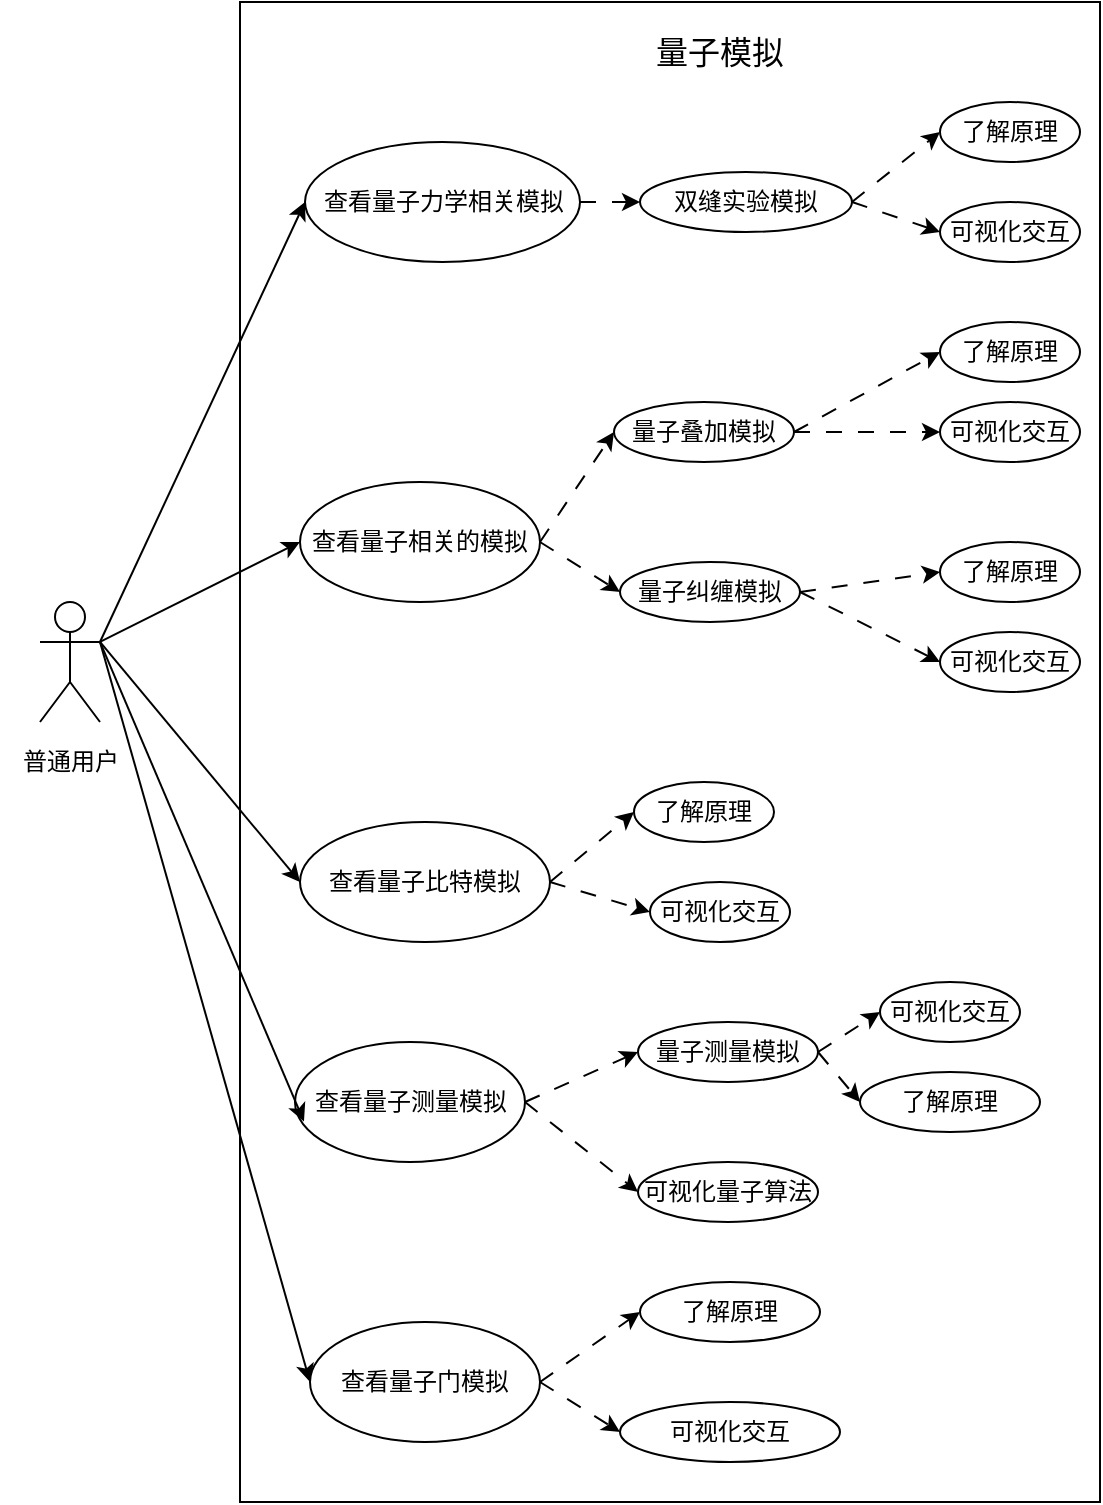 <mxfile version="27.0.3">
  <diagram name="第 1 页" id="DakR5eYnNLrRUAauGVwO">
    <mxGraphModel dx="1042" dy="570" grid="1" gridSize="10" guides="1" tooltips="1" connect="1" arrows="1" fold="1" page="1" pageScale="1" pageWidth="827" pageHeight="1169" math="0" shadow="0">
      <root>
        <mxCell id="0" />
        <mxCell id="1" parent="0" />
        <mxCell id="yNiYmGhusy-P_bAO_o6Z-50" value="普通用户" style="text;html=1;align=center;verticalAlign=middle;resizable=0;points=[];autosize=1;strokeColor=none;fillColor=none;" vertex="1" parent="1">
          <mxGeometry x="50" y="385" width="70" height="30" as="geometry" />
        </mxCell>
        <mxCell id="yNiYmGhusy-P_bAO_o6Z-62" value="" style="rounded=0;whiteSpace=wrap;html=1;" vertex="1" parent="1">
          <mxGeometry x="170" y="20" width="430" height="750" as="geometry" />
        </mxCell>
        <mxCell id="yNiYmGhusy-P_bAO_o6Z-63" style="rounded=0;orthogonalLoop=1;jettySize=auto;html=1;exitX=1;exitY=0.333;exitDx=0;exitDy=0;exitPerimeter=0;entryX=0;entryY=0.5;entryDx=0;entryDy=0;" edge="1" parent="1" source="yNiYmGhusy-P_bAO_o6Z-66" target="yNiYmGhusy-P_bAO_o6Z-67">
          <mxGeometry relative="1" as="geometry" />
        </mxCell>
        <mxCell id="yNiYmGhusy-P_bAO_o6Z-64" style="rounded=0;orthogonalLoop=1;jettySize=auto;html=1;exitX=1;exitY=0.333;exitDx=0;exitDy=0;exitPerimeter=0;entryX=0;entryY=0.5;entryDx=0;entryDy=0;" edge="1" parent="1" source="yNiYmGhusy-P_bAO_o6Z-66" target="yNiYmGhusy-P_bAO_o6Z-68">
          <mxGeometry relative="1" as="geometry" />
        </mxCell>
        <mxCell id="yNiYmGhusy-P_bAO_o6Z-65" style="rounded=0;orthogonalLoop=1;jettySize=auto;html=1;exitX=1;exitY=0.333;exitDx=0;exitDy=0;exitPerimeter=0;entryX=0;entryY=0.5;entryDx=0;entryDy=0;" edge="1" parent="1" source="yNiYmGhusy-P_bAO_o6Z-66" target="yNiYmGhusy-P_bAO_o6Z-69">
          <mxGeometry relative="1" as="geometry" />
        </mxCell>
        <mxCell id="yNiYmGhusy-P_bAO_o6Z-108" style="rounded=0;orthogonalLoop=1;jettySize=auto;html=1;exitX=1;exitY=0.333;exitDx=0;exitDy=0;exitPerimeter=0;entryX=0;entryY=0.5;entryDx=0;entryDy=0;" edge="1" parent="1" source="yNiYmGhusy-P_bAO_o6Z-66" target="yNiYmGhusy-P_bAO_o6Z-90">
          <mxGeometry relative="1" as="geometry" />
        </mxCell>
        <mxCell id="yNiYmGhusy-P_bAO_o6Z-66" value="Actor" style="shape=umlActor;verticalLabelPosition=bottom;verticalAlign=top;html=1;outlineConnect=0;fontColor=none;noLabel=1;" vertex="1" parent="1">
          <mxGeometry x="70" y="320" width="30" height="60" as="geometry" />
        </mxCell>
        <mxCell id="yNiYmGhusy-P_bAO_o6Z-91" style="rounded=0;orthogonalLoop=1;jettySize=auto;html=1;exitX=1;exitY=0.5;exitDx=0;exitDy=0;entryX=0;entryY=0.5;entryDx=0;entryDy=0;dashed=1;dashPattern=8 8;" edge="1" parent="1" source="yNiYmGhusy-P_bAO_o6Z-67" target="yNiYmGhusy-P_bAO_o6Z-72">
          <mxGeometry relative="1" as="geometry" />
        </mxCell>
        <mxCell id="yNiYmGhusy-P_bAO_o6Z-67" value="查看量子力学相关模拟" style="ellipse;whiteSpace=wrap;html=1;" vertex="1" parent="1">
          <mxGeometry x="202.5" y="90" width="137.5" height="60" as="geometry" />
        </mxCell>
        <mxCell id="yNiYmGhusy-P_bAO_o6Z-94" style="rounded=0;orthogonalLoop=1;jettySize=auto;html=1;exitX=1;exitY=0.5;exitDx=0;exitDy=0;entryX=0;entryY=0.5;entryDx=0;entryDy=0;dashed=1;dashPattern=8 8;" edge="1" parent="1" source="yNiYmGhusy-P_bAO_o6Z-68" target="yNiYmGhusy-P_bAO_o6Z-73">
          <mxGeometry relative="1" as="geometry" />
        </mxCell>
        <mxCell id="yNiYmGhusy-P_bAO_o6Z-95" style="rounded=0;orthogonalLoop=1;jettySize=auto;html=1;exitX=1;exitY=0.5;exitDx=0;exitDy=0;entryX=0;entryY=0.5;entryDx=0;entryDy=0;dashed=1;dashPattern=8 8;" edge="1" parent="1" source="yNiYmGhusy-P_bAO_o6Z-68" target="yNiYmGhusy-P_bAO_o6Z-76">
          <mxGeometry relative="1" as="geometry" />
        </mxCell>
        <mxCell id="yNiYmGhusy-P_bAO_o6Z-68" value="查看量子相关的模拟" style="ellipse;whiteSpace=wrap;html=1;" vertex="1" parent="1">
          <mxGeometry x="200" y="260" width="120" height="60" as="geometry" />
        </mxCell>
        <mxCell id="yNiYmGhusy-P_bAO_o6Z-100" style="rounded=0;orthogonalLoop=1;jettySize=auto;html=1;exitX=1;exitY=0.5;exitDx=0;exitDy=0;entryX=0;entryY=0.5;entryDx=0;entryDy=0;dashed=1;dashPattern=8 8;" edge="1" parent="1" source="yNiYmGhusy-P_bAO_o6Z-69" target="yNiYmGhusy-P_bAO_o6Z-79">
          <mxGeometry relative="1" as="geometry" />
        </mxCell>
        <mxCell id="yNiYmGhusy-P_bAO_o6Z-101" style="rounded=0;orthogonalLoop=1;jettySize=auto;html=1;exitX=1;exitY=0.5;exitDx=0;exitDy=0;entryX=0;entryY=0.5;entryDx=0;entryDy=0;dashed=1;dashPattern=8 8;" edge="1" parent="1" source="yNiYmGhusy-P_bAO_o6Z-69" target="yNiYmGhusy-P_bAO_o6Z-77">
          <mxGeometry relative="1" as="geometry" />
        </mxCell>
        <mxCell id="yNiYmGhusy-P_bAO_o6Z-69" value="查看量子比特模拟" style="ellipse;whiteSpace=wrap;html=1;" vertex="1" parent="1">
          <mxGeometry x="200" y="430" width="125" height="60" as="geometry" />
        </mxCell>
        <mxCell id="yNiYmGhusy-P_bAO_o6Z-102" style="rounded=0;orthogonalLoop=1;jettySize=auto;html=1;exitX=1;exitY=0.5;exitDx=0;exitDy=0;entryX=0;entryY=0.5;entryDx=0;entryDy=0;dashed=1;dashPattern=8 8;" edge="1" parent="1" source="yNiYmGhusy-P_bAO_o6Z-70" target="yNiYmGhusy-P_bAO_o6Z-81">
          <mxGeometry relative="1" as="geometry" />
        </mxCell>
        <mxCell id="yNiYmGhusy-P_bAO_o6Z-103" style="rounded=0;orthogonalLoop=1;jettySize=auto;html=1;exitX=1;exitY=0.5;exitDx=0;exitDy=0;entryX=0;entryY=0.5;entryDx=0;entryDy=0;dashed=1;dashPattern=8 8;" edge="1" parent="1" source="yNiYmGhusy-P_bAO_o6Z-70" target="yNiYmGhusy-P_bAO_o6Z-83">
          <mxGeometry relative="1" as="geometry" />
        </mxCell>
        <mxCell id="yNiYmGhusy-P_bAO_o6Z-70" value="查看量子测量模拟" style="ellipse;whiteSpace=wrap;html=1;" vertex="1" parent="1">
          <mxGeometry x="197.5" y="540" width="115" height="60" as="geometry" />
        </mxCell>
        <mxCell id="yNiYmGhusy-P_bAO_o6Z-71" value="量子模拟" style="text;strokeColor=none;align=center;fillColor=none;html=1;verticalAlign=middle;whiteSpace=wrap;rounded=0;fontSize=16;" vertex="1" parent="1">
          <mxGeometry x="370" y="30" width="80" height="30" as="geometry" />
        </mxCell>
        <mxCell id="yNiYmGhusy-P_bAO_o6Z-92" style="rounded=0;orthogonalLoop=1;jettySize=auto;html=1;exitX=1;exitY=0.5;exitDx=0;exitDy=0;entryX=0;entryY=0.5;entryDx=0;entryDy=0;dashed=1;dashPattern=8 8;" edge="1" parent="1" source="yNiYmGhusy-P_bAO_o6Z-72" target="yNiYmGhusy-P_bAO_o6Z-74">
          <mxGeometry relative="1" as="geometry" />
        </mxCell>
        <mxCell id="yNiYmGhusy-P_bAO_o6Z-93" style="rounded=0;orthogonalLoop=1;jettySize=auto;html=1;exitX=1;exitY=0.5;exitDx=0;exitDy=0;entryX=0;entryY=0.5;entryDx=0;entryDy=0;dashed=1;dashPattern=8 8;" edge="1" parent="1" source="yNiYmGhusy-P_bAO_o6Z-72" target="yNiYmGhusy-P_bAO_o6Z-75">
          <mxGeometry relative="1" as="geometry" />
        </mxCell>
        <mxCell id="yNiYmGhusy-P_bAO_o6Z-72" value="双缝实验模拟" style="ellipse;whiteSpace=wrap;html=1;" vertex="1" parent="1">
          <mxGeometry x="370" y="105" width="106" height="30" as="geometry" />
        </mxCell>
        <mxCell id="yNiYmGhusy-P_bAO_o6Z-96" style="rounded=0;orthogonalLoop=1;jettySize=auto;html=1;exitX=1;exitY=0.5;exitDx=0;exitDy=0;entryX=0;entryY=0.5;entryDx=0;entryDy=0;dashed=1;dashPattern=8 8;" edge="1" parent="1" source="yNiYmGhusy-P_bAO_o6Z-73" target="yNiYmGhusy-P_bAO_o6Z-86">
          <mxGeometry relative="1" as="geometry" />
        </mxCell>
        <mxCell id="yNiYmGhusy-P_bAO_o6Z-97" style="rounded=0;orthogonalLoop=1;jettySize=auto;html=1;exitX=1;exitY=0.5;exitDx=0;exitDy=0;entryX=0;entryY=0.5;entryDx=0;entryDy=0;dashed=1;dashPattern=8 8;" edge="1" parent="1" source="yNiYmGhusy-P_bAO_o6Z-73" target="yNiYmGhusy-P_bAO_o6Z-89">
          <mxGeometry relative="1" as="geometry" />
        </mxCell>
        <mxCell id="yNiYmGhusy-P_bAO_o6Z-73" value="量子叠加模拟" style="ellipse;whiteSpace=wrap;html=1;" vertex="1" parent="1">
          <mxGeometry x="357" y="220" width="90" height="30" as="geometry" />
        </mxCell>
        <mxCell id="yNiYmGhusy-P_bAO_o6Z-74" value="了解原理" style="ellipse;whiteSpace=wrap;html=1;" vertex="1" parent="1">
          <mxGeometry x="520" y="70" width="70" height="30" as="geometry" />
        </mxCell>
        <mxCell id="yNiYmGhusy-P_bAO_o6Z-75" value="可视化交互" style="ellipse;whiteSpace=wrap;html=1;" vertex="1" parent="1">
          <mxGeometry x="520" y="120" width="70" height="30" as="geometry" />
        </mxCell>
        <mxCell id="yNiYmGhusy-P_bAO_o6Z-98" style="rounded=0;orthogonalLoop=1;jettySize=auto;html=1;exitX=1;exitY=0.5;exitDx=0;exitDy=0;entryX=0;entryY=0.5;entryDx=0;entryDy=0;dashed=1;dashPattern=8 8;" edge="1" parent="1" source="yNiYmGhusy-P_bAO_o6Z-76" target="yNiYmGhusy-P_bAO_o6Z-88">
          <mxGeometry relative="1" as="geometry" />
        </mxCell>
        <mxCell id="yNiYmGhusy-P_bAO_o6Z-99" style="rounded=0;orthogonalLoop=1;jettySize=auto;html=1;exitX=1;exitY=0.5;exitDx=0;exitDy=0;entryX=0;entryY=0.5;entryDx=0;entryDy=0;dashed=1;dashPattern=8 8;" edge="1" parent="1" source="yNiYmGhusy-P_bAO_o6Z-76" target="yNiYmGhusy-P_bAO_o6Z-87">
          <mxGeometry relative="1" as="geometry" />
        </mxCell>
        <mxCell id="yNiYmGhusy-P_bAO_o6Z-76" value="量子纠缠模拟" style="ellipse;whiteSpace=wrap;html=1;" vertex="1" parent="1">
          <mxGeometry x="360" y="300" width="90" height="30" as="geometry" />
        </mxCell>
        <mxCell id="yNiYmGhusy-P_bAO_o6Z-77" value="可视化交互" style="ellipse;whiteSpace=wrap;html=1;" vertex="1" parent="1">
          <mxGeometry x="375" y="460" width="70" height="30" as="geometry" />
        </mxCell>
        <mxCell id="yNiYmGhusy-P_bAO_o6Z-78" value="可视化交互" style="ellipse;whiteSpace=wrap;html=1;" vertex="1" parent="1">
          <mxGeometry x="490" y="510" width="70" height="30" as="geometry" />
        </mxCell>
        <mxCell id="yNiYmGhusy-P_bAO_o6Z-79" value="了解原理" style="ellipse;whiteSpace=wrap;html=1;" vertex="1" parent="1">
          <mxGeometry x="367" y="410" width="70" height="30" as="geometry" />
        </mxCell>
        <mxCell id="yNiYmGhusy-P_bAO_o6Z-80" value="了解原理" style="ellipse;whiteSpace=wrap;html=1;" vertex="1" parent="1">
          <mxGeometry x="480" y="555" width="90" height="30" as="geometry" />
        </mxCell>
        <mxCell id="yNiYmGhusy-P_bAO_o6Z-104" style="rounded=0;orthogonalLoop=1;jettySize=auto;html=1;exitX=1;exitY=0.5;exitDx=0;exitDy=0;entryX=0;entryY=0.5;entryDx=0;entryDy=0;dashed=1;dashPattern=8 8;" edge="1" parent="1" source="yNiYmGhusy-P_bAO_o6Z-81" target="yNiYmGhusy-P_bAO_o6Z-78">
          <mxGeometry relative="1" as="geometry" />
        </mxCell>
        <mxCell id="yNiYmGhusy-P_bAO_o6Z-105" style="rounded=0;orthogonalLoop=1;jettySize=auto;html=1;exitX=1;exitY=0.5;exitDx=0;exitDy=0;entryX=0;entryY=0.5;entryDx=0;entryDy=0;dashed=1;dashPattern=8 8;" edge="1" parent="1" source="yNiYmGhusy-P_bAO_o6Z-81" target="yNiYmGhusy-P_bAO_o6Z-80">
          <mxGeometry relative="1" as="geometry" />
        </mxCell>
        <mxCell id="yNiYmGhusy-P_bAO_o6Z-81" value="量子测量模拟" style="ellipse;whiteSpace=wrap;html=1;" vertex="1" parent="1">
          <mxGeometry x="369" y="530" width="90" height="30" as="geometry" />
        </mxCell>
        <mxCell id="yNiYmGhusy-P_bAO_o6Z-82" value="了解原理" style="ellipse;whiteSpace=wrap;html=1;" vertex="1" parent="1">
          <mxGeometry x="370" y="660" width="90" height="30" as="geometry" />
        </mxCell>
        <mxCell id="yNiYmGhusy-P_bAO_o6Z-83" value="可视化量子算法" style="ellipse;whiteSpace=wrap;html=1;" vertex="1" parent="1">
          <mxGeometry x="369" y="600" width="90" height="30" as="geometry" />
        </mxCell>
        <mxCell id="yNiYmGhusy-P_bAO_o6Z-84" value="可视化交互" style="ellipse;whiteSpace=wrap;html=1;" vertex="1" parent="1">
          <mxGeometry x="360" y="720" width="110" height="30" as="geometry" />
        </mxCell>
        <mxCell id="yNiYmGhusy-P_bAO_o6Z-85" style="rounded=0;orthogonalLoop=1;jettySize=auto;html=1;exitX=1;exitY=0.333;exitDx=0;exitDy=0;exitPerimeter=0;entryX=0.039;entryY=0.663;entryDx=0;entryDy=0;entryPerimeter=0;" edge="1" parent="1" source="yNiYmGhusy-P_bAO_o6Z-66" target="yNiYmGhusy-P_bAO_o6Z-70">
          <mxGeometry relative="1" as="geometry" />
        </mxCell>
        <mxCell id="yNiYmGhusy-P_bAO_o6Z-86" value="了解原理" style="ellipse;whiteSpace=wrap;html=1;" vertex="1" parent="1">
          <mxGeometry x="520" y="180" width="70" height="30" as="geometry" />
        </mxCell>
        <mxCell id="yNiYmGhusy-P_bAO_o6Z-87" value="可视化交互" style="ellipse;whiteSpace=wrap;html=1;" vertex="1" parent="1">
          <mxGeometry x="520" y="335" width="70" height="30" as="geometry" />
        </mxCell>
        <mxCell id="yNiYmGhusy-P_bAO_o6Z-88" value="了解原理" style="ellipse;whiteSpace=wrap;html=1;" vertex="1" parent="1">
          <mxGeometry x="520" y="290" width="70" height="30" as="geometry" />
        </mxCell>
        <mxCell id="yNiYmGhusy-P_bAO_o6Z-89" value="可视化交互" style="ellipse;whiteSpace=wrap;html=1;" vertex="1" parent="1">
          <mxGeometry x="520" y="220" width="70" height="30" as="geometry" />
        </mxCell>
        <mxCell id="yNiYmGhusy-P_bAO_o6Z-106" style="rounded=0;orthogonalLoop=1;jettySize=auto;html=1;exitX=1;exitY=0.5;exitDx=0;exitDy=0;entryX=0;entryY=0.5;entryDx=0;entryDy=0;dashed=1;dashPattern=8 8;" edge="1" parent="1" source="yNiYmGhusy-P_bAO_o6Z-90" target="yNiYmGhusy-P_bAO_o6Z-82">
          <mxGeometry relative="1" as="geometry" />
        </mxCell>
        <mxCell id="yNiYmGhusy-P_bAO_o6Z-107" style="rounded=0;orthogonalLoop=1;jettySize=auto;html=1;exitX=1;exitY=0.5;exitDx=0;exitDy=0;entryX=0;entryY=0.5;entryDx=0;entryDy=0;dashed=1;dashPattern=8 8;" edge="1" parent="1" source="yNiYmGhusy-P_bAO_o6Z-90" target="yNiYmGhusy-P_bAO_o6Z-84">
          <mxGeometry relative="1" as="geometry" />
        </mxCell>
        <mxCell id="yNiYmGhusy-P_bAO_o6Z-90" value="查看量子门模拟" style="ellipse;whiteSpace=wrap;html=1;" vertex="1" parent="1">
          <mxGeometry x="205" y="680" width="115" height="60" as="geometry" />
        </mxCell>
      </root>
    </mxGraphModel>
  </diagram>
</mxfile>
